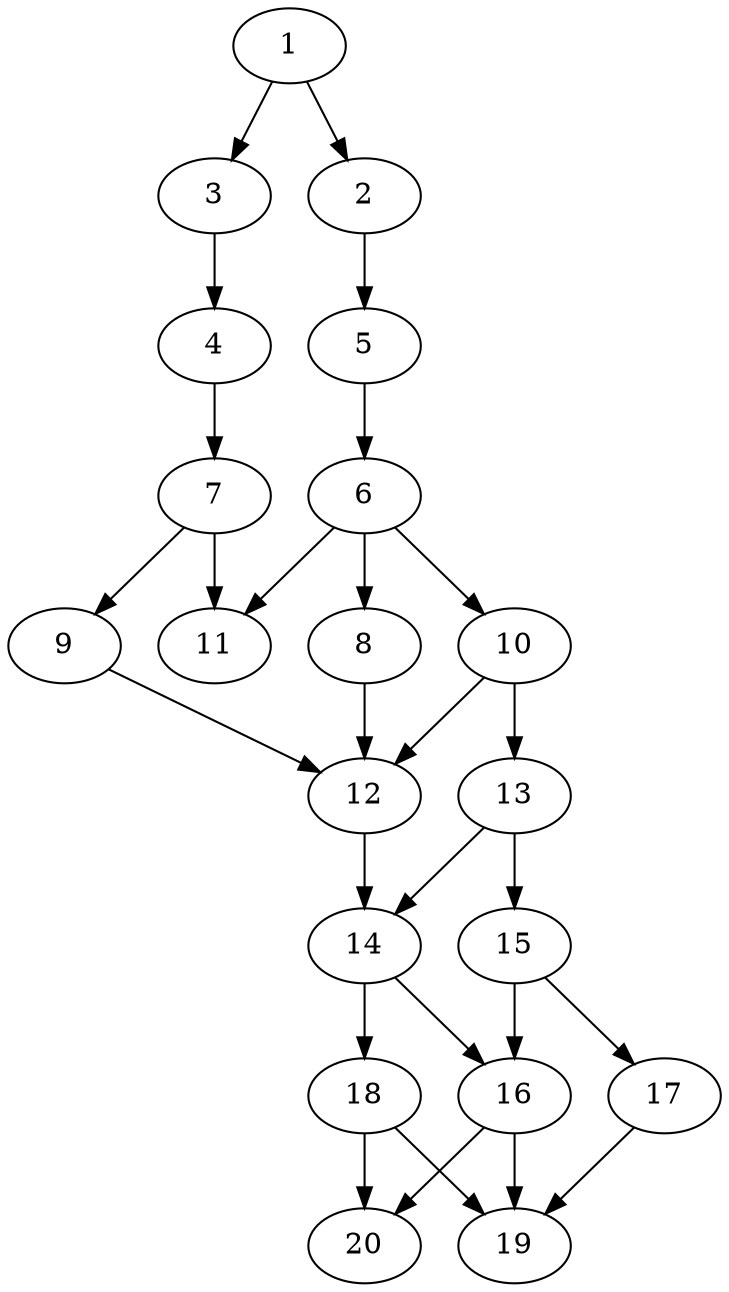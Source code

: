 // DAG automatically generated by daggen at Sat Jul 27 15:36:23 2019
// ./daggen --dot -n 20 --ccr 0.4 --fat 0.4 --regular 0.5 --density 0.7 --mindata 5242880 --maxdata 52428800 
digraph G {
  1 [size="28392960", alpha="0.15", expect_size="11357184"] 
  1 -> 2 [size ="11357184"]
  1 -> 3 [size ="11357184"]
  2 [size="38694400", alpha="0.16", expect_size="15477760"] 
  2 -> 5 [size ="15477760"]
  3 [size="77271040", alpha="0.02", expect_size="30908416"] 
  3 -> 4 [size ="30908416"]
  4 [size="125332480", alpha="0.10", expect_size="50132992"] 
  4 -> 7 [size ="50132992"]
  5 [size="71385600", alpha="0.08", expect_size="28554240"] 
  5 -> 6 [size ="28554240"]
  6 [size="38904320", alpha="0.00", expect_size="15561728"] 
  6 -> 8 [size ="15561728"]
  6 -> 10 [size ="15561728"]
  6 -> 11 [size ="15561728"]
  7 [size="101662720", alpha="0.19", expect_size="40665088"] 
  7 -> 9 [size ="40665088"]
  7 -> 11 [size ="40665088"]
  8 [size="109893120", alpha="0.04", expect_size="43957248"] 
  8 -> 12 [size ="43957248"]
  9 [size="17792000", alpha="0.02", expect_size="7116800"] 
  9 -> 12 [size ="7116800"]
  10 [size="68830720", alpha="0.16", expect_size="27532288"] 
  10 -> 12 [size ="27532288"]
  10 -> 13 [size ="27532288"]
  11 [size="63905280", alpha="0.01", expect_size="25562112"] 
  12 [size="33940480", alpha="0.00", expect_size="13576192"] 
  12 -> 14 [size ="13576192"]
  13 [size="130183680", alpha="0.18", expect_size="52073472"] 
  13 -> 14 [size ="52073472"]
  13 -> 15 [size ="52073472"]
  14 [size="25533440", alpha="0.01", expect_size="10213376"] 
  14 -> 16 [size ="10213376"]
  14 -> 18 [size ="10213376"]
  15 [size="83850240", alpha="0.09", expect_size="33540096"] 
  15 -> 16 [size ="33540096"]
  15 -> 17 [size ="33540096"]
  16 [size="130521600", alpha="0.13", expect_size="52208640"] 
  16 -> 19 [size ="52208640"]
  16 -> 20 [size ="52208640"]
  17 [size="14446080", alpha="0.02", expect_size="5778432"] 
  17 -> 19 [size ="5778432"]
  18 [size="127367680", alpha="0.12", expect_size="50947072"] 
  18 -> 19 [size ="50947072"]
  18 -> 20 [size ="50947072"]
  19 [size="31669760", alpha="0.09", expect_size="12667904"] 
  20 [size="43287040", alpha="0.16", expect_size="17314816"] 
}
